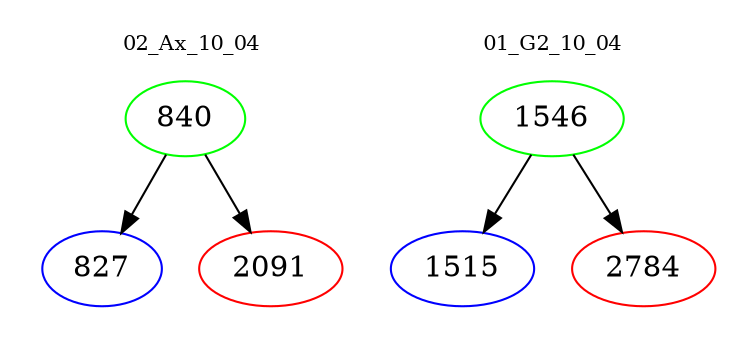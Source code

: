 digraph{
subgraph cluster_0 {
color = white
label = "02_Ax_10_04";
fontsize=10;
T0_840 [label="840", color="green"]
T0_840 -> T0_827 [color="black"]
T0_827 [label="827", color="blue"]
T0_840 -> T0_2091 [color="black"]
T0_2091 [label="2091", color="red"]
}
subgraph cluster_1 {
color = white
label = "01_G2_10_04";
fontsize=10;
T1_1546 [label="1546", color="green"]
T1_1546 -> T1_1515 [color="black"]
T1_1515 [label="1515", color="blue"]
T1_1546 -> T1_2784 [color="black"]
T1_2784 [label="2784", color="red"]
}
}
